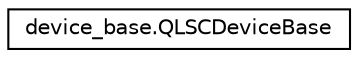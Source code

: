 digraph "Graphical Class Hierarchy"
{
 // LATEX_PDF_SIZE
  edge [fontname="Helvetica",fontsize="10",labelfontname="Helvetica",labelfontsize="10"];
  node [fontname="Helvetica",fontsize="10",shape=record];
  rankdir="LR";
  Node0 [label="device_base.QLSCDeviceBase",height=0.2,width=0.4,color="black", fillcolor="white", style="filled",URL="$classdevice__base_1_1QLSCDeviceBase.html",tooltip=" "];
}
